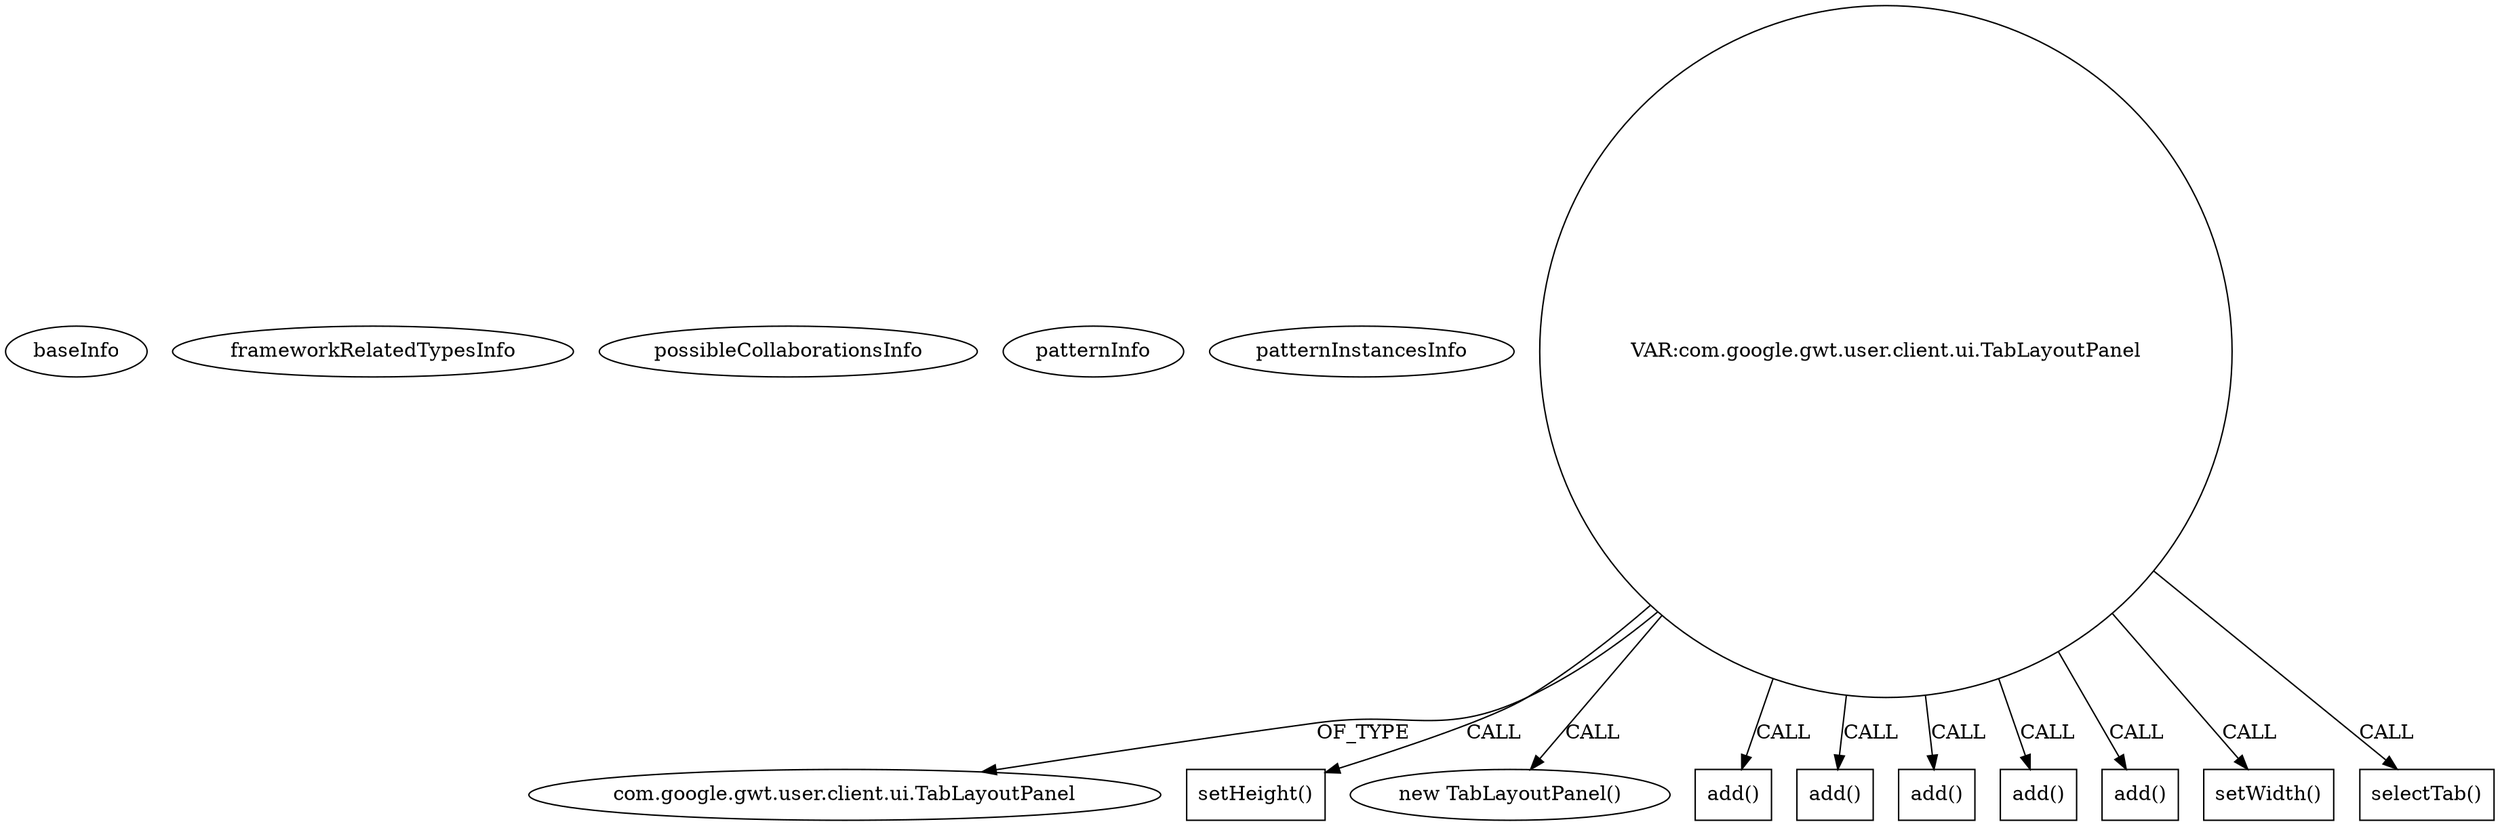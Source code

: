 digraph {
baseInfo[graphId=1299,category="pattern",isAnonymous=false,possibleRelation=false]
frameworkRelatedTypesInfo[]
possibleCollaborationsInfo[]
patternInfo[frequency=2.0,patternRootClient=null]
patternInstancesInfo[0="woox-serverapp~/woox-serverapp/serverapp-master/src/wooxes/net/shared/Ordinador.java~com.google.gwt.user.client.ui.Panel getPanel()~4663",1="woox-serverapp~/woox-serverapp/serverapp-master/src/wooxes/net/shared/Ordinador.java~Ordinador~4662"]
97[label="com.google.gwt.user.client.ui.TabLayoutPanel",vertexType="FRAMEWORK_CLASS_TYPE",isFrameworkType=false]
96[label="VAR:com.google.gwt.user.client.ui.TabLayoutPanel",vertexType="VARIABLE_EXPRESION",isFrameworkType=false,shape=circle]
119[label="setHeight()",vertexType="INSIDE_CALL",isFrameworkType=false,shape=box]
95[label="new TabLayoutPanel()",vertexType="CONSTRUCTOR_CALL",isFrameworkType=false]
103[label="add()",vertexType="INSIDE_CALL",isFrameworkType=false,shape=box]
105[label="add()",vertexType="INSIDE_CALL",isFrameworkType=false,shape=box]
110[label="add()",vertexType="INSIDE_CALL",isFrameworkType=false,shape=box]
101[label="add()",vertexType="INSIDE_CALL",isFrameworkType=false,shape=box]
99[label="add()",vertexType="INSIDE_CALL",isFrameworkType=false,shape=box]
117[label="setWidth()",vertexType="INSIDE_CALL",isFrameworkType=false,shape=box]
115[label="selectTab()",vertexType="INSIDE_CALL",isFrameworkType=false,shape=box]
96->105[label="CALL"]
96->117[label="CALL"]
96->110[label="CALL"]
96->95[label="CALL"]
96->99[label="CALL"]
96->119[label="CALL"]
96->97[label="OF_TYPE"]
96->101[label="CALL"]
96->103[label="CALL"]
96->115[label="CALL"]
}
